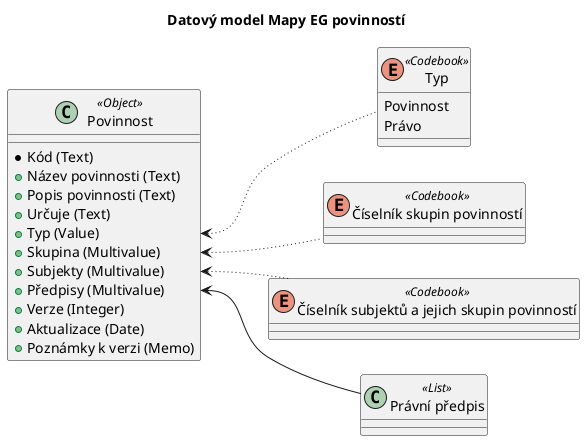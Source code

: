 @startuml mapapovinnosti-datovymodel
title Datový model Mapy EG povinností
left to right direction
CLASS "Povinnost" as Povinnost <<Object>> {
* Kód (Text)
+ Název povinnosti (Text)
+ Popis povinnosti (Text)
+ Určuje (Text)
+ Typ (Value)
+ Skupina (Multivalue)
+ Subjekty (Multivalue)
+ Předpisy (Multivalue)
+ Verze (Integer)
+ Aktualizace (Date)
+ Poznámky k verzi (Memo)
}
CLASS "Právní předpis" as pp <<List>>
ENUM "Číselník skupin povinností" as csp <<Codebook>> 
ENUM "Číselník subjektů a jejich skupin povinností" as csb <<Codebook>>
ENUM Typ <<Codebook>> {
Povinnost
Právo
}
Povinnost::Předpisy <-- pp
Povinnost::Skupina <-[dotted]- csp
Povinnost::Subjekty <-[dotted]- csb
Povinnost::Typ <-[dotted]- Typ
@enduml

@startuml assessment-povinnosti-datovy-model
title Datový model Assessmentu povinností

CLASS "Povinnost" as Povinnost <<Object>> {
* Kód (Text)
+ Název_povinnosti (Text)
+ Popis_povinnosti (Text)
+ Určuje (Text)
+ Typ (Value)
+ Skupina (Multivalue)
+ Subjekty (Multivalue)
+ Předpisy (Multivalue)
+ Verze (Integer)
+ Aktualizace (Date)
+ Poznámky k verzi (Memo)
}
CLASS "Plnění povinnosti" as Plnění <<Object>> {
* Kód (Text)
+ Název_povinnosti (Text)
+ Popis_povinnosti (Text)
+ Určuje (Text)
+ Skupina (Multivalue)
+ Subjekty (Multivalue)
+ Předpisy (Multivalue)
+ Verze (Integer)
+ Stav_plnění(Value)
+ Zodpo vědný(Value)
+ Priorita_nápravy (Integer)
+ Termín_nápravy (Date)
+ Popis_nápravy (Memo)
+ Vyhodnocení_nápravy (Memo)
+ Aktualizace_záznamu (Date)
}
ENUM  "Číselník Stav plnění" as cstavy <<Codevalue>> {
Plní zcela
Dosud neplní
Plní částečně
Není relevantní
}

Plnění::Kód <- Povinnost::Kód
Plnění::Název_povinnosti <- Povinnost::Název_povinnosti
Plnění::Popis_povinnosti <- Povinnost::Popis_povinnosti
Plnění::Určuje <- Povinnost::Určuje
Plnění::Skupina <- Povinnost::Skupina
Plnění::Subjekty <- Povinnost::Subjekty
Plnění::Předpisy <- Povinnost::Předpisy
Plnění::Verze <- Povinnost::Verze
Plnění::Stav_plnění <- cstavy
@enduml

@startuml assessmentpovinnostibigpicture
allow_mixing
left to right direction
ACTOR "Vedení úřadu" as VedeniUradu <<Osoba>>
USECASE "Rozhodnutí o vytvoření prvního Assessmentu povinností" as RozhodnutiTvorba <<Událost>>
USECASE "Určení Garanta Assessmentu povinností" as UrceniGarant <<Událost>>
VedeniUradu -- RozhodnutiTvorba
RozhodnutiTvorba - UrceniGarant
VedeniUradu -- UrceniGarant
ACTOR "Garant Assessmentu povinností" as Garant <<Role>>
USECASE "Příprava seznamu povinností pro zhodnocení" as Pripravaseznamu <<Činnost>>
Garant --  Pripravaseznamu
USECASE "Výběr nástroje a způsobu zpracování Assessmentu" as Nastroj <<Činnost>>
USECASE "Vytvořit v nástroji podklad pro Assessment a přidat povinná pole" as PripravitTabulku <<Událost>>
Pripravaseznamu --  Nastroj
Nastroj - PripravitTabulku
USECASE "Výběr relevantních povinností" as Vyber <<Činnost>>
PripravitTabulku - Vyber
'Garant --  Vyber
USECASE "Identifikace rolí podle Subjektů v Mapě EG povinností" as IdentifikaceRoli <<Činnost>>
USECASE "Vyfiltrování mých povinností podle Subjektů" as Filtrovani <<Událost>>
USECASE "Export či přenos relevantních povinností do nástroje či tabulky Assessmentu" as ExportDoNastroje <<Událost>> 
Vyber --  IdentifikaceRoli 
IdentifikaceRoli - Filtrovani 
Filtrovani - ExportDoNastroje
USECASE "Vytvoření Assessmentu povinností" as VytvoreniAssessmentu <<Činnost>>
Garant --  VytvoreniAssessmentu
'CLASS "Assessment povinností" as VecAssessmentpovinnosti <<Věc>>
'Garant . VecAssessmentpovinnosti
USECASE "Určení zodpovědného útvaru" as UrceniZodpovedny <<Událost>>
ACTOR "Zodpovědný útvar" as Zodpovedny <<Role>>
USECASE "Vyhodnocení plnění povinnosti" as Vyhodnoceni <<Činnost>>
VytvoreniAssessmentu  - UrceniZodpovedny
VytvoreniAssessmentu --  Vyhodnoceni
Zodpovedny --  Vyhodnoceni
USECASE "Určit stávající skutečný stav naplnění povinnosti v celém úřadu" as PosouditStav <<Událost>>
USECASE "Vyplnit hodnotu pro Stav plnění povinnosti dle číselníku stavů" as VyplnitStav <<Událost>>
USECASE "Stanovení základních kroků pro nápravu plnění" as StanoveniKroku <<Činnost>>
USECASE "Stanovení priority pro nápravu" as StanoveniPriority <<Činnost>>
USECASE "Podklady v Assessmentu povinností jsou kompletní" as Kompletni <<Událost>>

Vyhodnoceni --  PosouditStav
PosouditStav - VyplnitStav

VyplnitStav - StanoveniKroku
StanoveniKroku - StanoveniPriority
Vyhodnoceni - Kompletni
USECASE "Projednání Assessmentu povinností" as Projednani <<Činnost>>
Kompletni -- Projednani
VedeniUradu --  Projednani
USECASE "Schválení verze Assessmentu povinností" as Schvaleni <<Událost>>
USECASE "Zařazení Assessmentu povinností k Informační koncepci úřadu" as IKzarazeni <<Událost>>
USECASE "Přijmout technicko organizační opatření pro splnění kroků narovnání povinností" as PrijmoutOpatreni <<Událost>>
USECASE "Promítnutí nápravných kroků do Informační koncepce úřadu" as IKpromitnuti <<Událost>>
Projednani --  Schvaleni
Schvaleni - IKzarazeni
IKzarazeni- PrijmoutOpatreni
PrijmoutOpatreni - IKpromitnuti

VedeniUradu - Garant
Garant . Zodpovedny
@enduml

@startuml assessmentpovinnostikdoco
allow_mixing
left to right direction
ACTOR "Vedení úřadu" as VedeniUradu <<Osoba>>
ACTOR "Garant Assessmentu povinností" as Garant <<Role>>
USECASE "Rozhodnutí o vytvoření prvního Assessmentu povinností" as RozhodnutiTvorba <<Událost>>
USECASE "Určení Garanta Assessmentu povinností" as UrceniGarant <<Událost>>
USECASE "Příprava seznamu povinností pro zhodnocení" as Pripravaseznamu <<Činnost>>
VedeniUradu -- RozhodnutiTvorba
VedeniUradu -- UrceniGarant
Garant --  Pripravaseznamu
USECASE "Vytvoření Assessmentu povinností" as VytvoreniAssessmentu <<Činnost>>
Garant --  VytvoreniAssessmentu
ACTOR "Zodpovědný útvar" as Zodpovedny <<Role>>
USECASE "Vyhodnocení plnění povinnosti" as Vyhodnoceni <<Činnost>>
Zodpovedny --  Vyhodnoceni
USECASE "Projednání Assessmentu povinností" as Projednani <<Činnost>>
VedeniUradu --  Projednani
ACTOR "Zodpovědný útvar za tvorbu a uplatňování a vyhodnocování Informační koncepce úřadu" as IKzodpovedny <<Role>>
USECASE "Zařazení Assessmentu povinností k Informační koncepci úřadu" as IKzarazeni <<Událost>>
USECASE "Přijmout technicko organizační opatření pro splnění kroků narovnání povinností" as PrijmoutOpatreni <<Událost>>
VedeniUradu -- PrijmoutOpatreni
USECASE "Promítnutí nápravných kroků do Informační koncepce úřadu" as IKpromitnuti <<Událost>>
IKzodpovedny -- IKzarazeni
IKzodpovedny -- IKpromitnuti
VedeniUradu - Garant
Garant - Zodpovedny
@enduml

